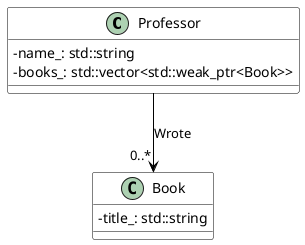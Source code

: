 @startuml
skinparam classAttributeIconSize 0
skinparam class {
    BackgroundColor White
    ArrowColor Black
    BorderColor Black
}

class Professor {
- name_: std::string
-books_: std::vector<std::weak_ptr<Book>>
}

class Book {
-title_: std::string

}

Professor -->  "0..*" Book: Wrote


@enduml